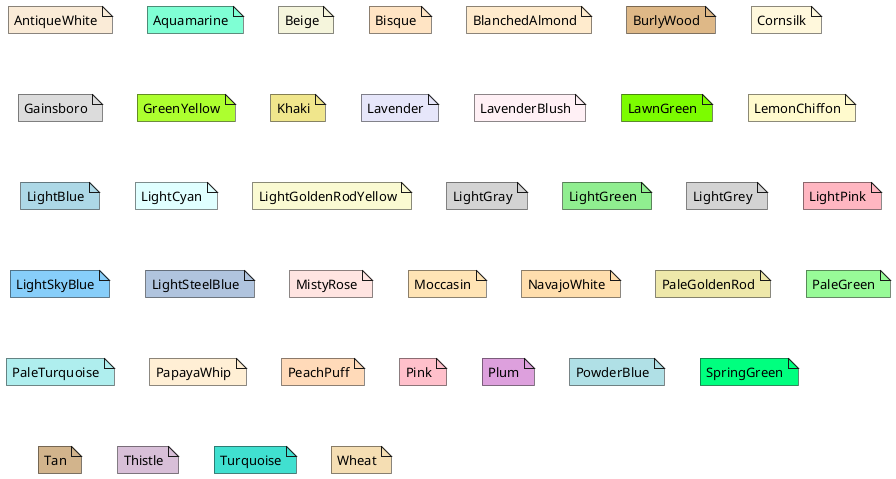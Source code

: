 @startuml

note "AntiqueWhite" as AntiqueWhite #AntiqueWhite
note "Aquamarine" as Aquamarine #Aquamarine
note "Beige" as Beige #Beige
note "Bisque" as Bisque #Bisque
note "BlanchedAlmond" as BlanchedAlmond #BlanchedAlmond
note "BurlyWood" as BurlyWood #BurlyWood
note "Cornsilk" as Cornsilk #Cornsilk
note "Gainsboro" as Gainsboro #Gainsboro
note "GreenYellow" as GreenYellow #GreenYellow
note "Khaki" as Khaki #Khaki
note "Lavender" as Lavender #Lavender
note "LavenderBlush" as LavenderBlush #LavenderBlush
note "LawnGreen" as LawnGreen #LawnGreen
note "LemonChiffon" as LemonChiffon #LemonChiffon
note "LightBlue" as LightBlue #LightBlue
note "LightCyan" as LightCyan #LightCyan
note "LightGoldenRodYellow" as LightGoldenRodYellow #LightGoldenRodYellow
note "LightGray" as LightGray #LightGray
note "LightGreen" as LightGreen #LightGreen
note "LightGrey" as LightGrey #LightGrey
note "LightPink" as LightPink #LightPink
note "LightSkyBlue" as LightSkyBlue #LightSkyBlue
note "LightSteelBlue" as LightSteelBlue #LightSteelBlue
note "MistyRose" as MistyRose #MistyRose
note "Moccasin" as Moccasin #Moccasin
note "NavajoWhite" as NavajoWhite #NavajoWhite
note "PaleGoldenRod" as PaleGoldenRod #PaleGoldenRod
note "PaleGreen" as PaleGreen #PaleGreen
note "PaleTurquoise" as PaleTurquoise #PaleTurquoise
note "PapayaWhip" as PapayaWhip #PapayaWhip
note "PeachPuff" as PeachPuff #PeachPuff
note "Pink" as Pink #Pink
note "Plum" as Plum #Plum
note "PowderBlue" as PowderBlue #PowderBlue
note "SpringGreen" as SpringGreen #SpringGreen
note "Tan" as Tan #Tan
note "Thistle" as Thistle #Thistle
note "Turquoise" as Turquoise #Turquoise
note "Wheat" as Wheat #Wheat
@enduml
